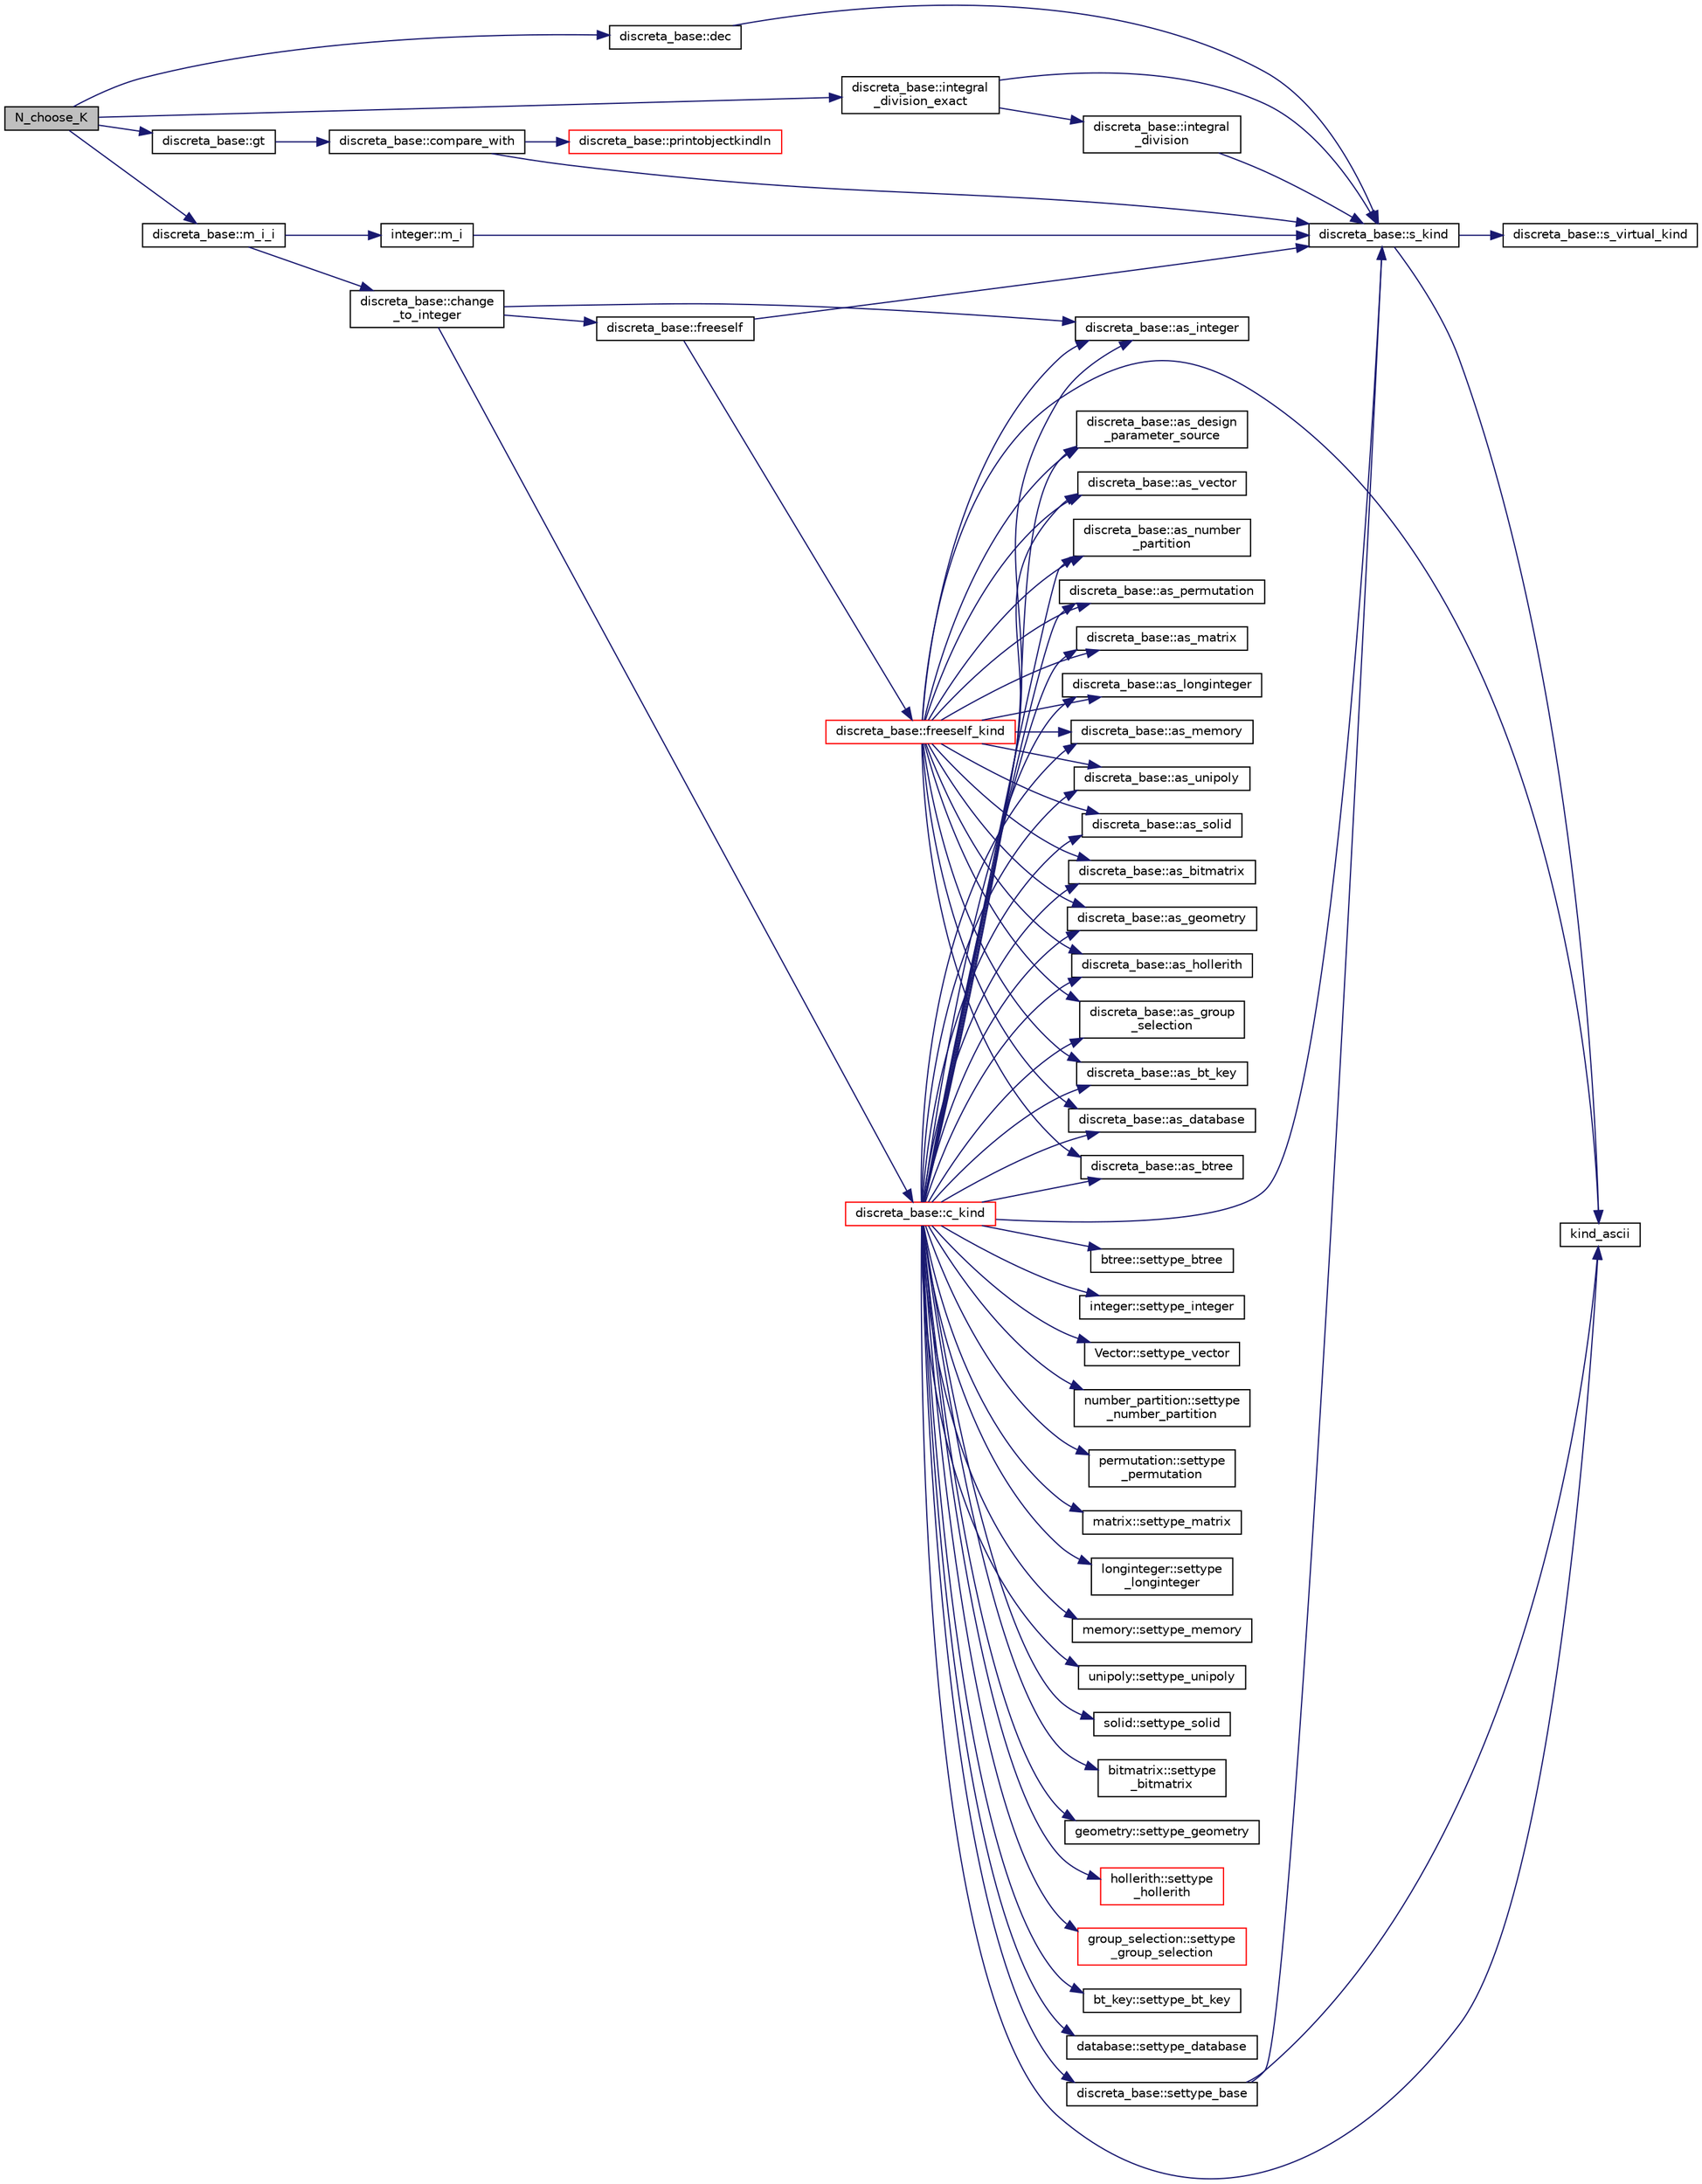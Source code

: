 digraph "N_choose_K"
{
  edge [fontname="Helvetica",fontsize="10",labelfontname="Helvetica",labelfontsize="10"];
  node [fontname="Helvetica",fontsize="10",shape=record];
  rankdir="LR";
  Node3381 [label="N_choose_K",height=0.2,width=0.4,color="black", fillcolor="grey75", style="filled", fontcolor="black"];
  Node3381 -> Node3382 [color="midnightblue",fontsize="10",style="solid",fontname="Helvetica"];
  Node3382 [label="discreta_base::m_i_i",height=0.2,width=0.4,color="black", fillcolor="white", style="filled",URL="$d7/d71/classdiscreta__base.html#aa231464a9d4bc233f66608021c9ad997"];
  Node3382 -> Node3383 [color="midnightblue",fontsize="10",style="solid",fontname="Helvetica"];
  Node3383 [label="discreta_base::change\l_to_integer",height=0.2,width=0.4,color="black", fillcolor="white", style="filled",URL="$d7/d71/classdiscreta__base.html#a58a5a5bd8f8e6f2dd7b4483b66dc7bb9"];
  Node3383 -> Node3384 [color="midnightblue",fontsize="10",style="solid",fontname="Helvetica"];
  Node3384 [label="discreta_base::freeself",height=0.2,width=0.4,color="black", fillcolor="white", style="filled",URL="$d7/d71/classdiscreta__base.html#a9a3c9501a562293b5667c11b9174d6e5"];
  Node3384 -> Node3385 [color="midnightblue",fontsize="10",style="solid",fontname="Helvetica"];
  Node3385 [label="discreta_base::freeself_kind",height=0.2,width=0.4,color="red", fillcolor="white", style="filled",URL="$d7/d71/classdiscreta__base.html#a63a23ada2165b3838fab719ed458cec8"];
  Node3385 -> Node3393 [color="midnightblue",fontsize="10",style="solid",fontname="Helvetica"];
  Node3393 [label="discreta_base::as_integer",height=0.2,width=0.4,color="black", fillcolor="white", style="filled",URL="$d7/d71/classdiscreta__base.html#a00d7691eaf874fd283d942692fe8dd26"];
  Node3385 -> Node3395 [color="midnightblue",fontsize="10",style="solid",fontname="Helvetica"];
  Node3395 [label="discreta_base::as_vector",height=0.2,width=0.4,color="black", fillcolor="white", style="filled",URL="$d7/d71/classdiscreta__base.html#a7bdd6cae39c380b128ee9e17e42cf020"];
  Node3385 -> Node3398 [color="midnightblue",fontsize="10",style="solid",fontname="Helvetica"];
  Node3398 [label="discreta_base::as_number\l_partition",height=0.2,width=0.4,color="black", fillcolor="white", style="filled",URL="$d7/d71/classdiscreta__base.html#a307aa09de0e925d46697707968ffab00"];
  Node3385 -> Node3400 [color="midnightblue",fontsize="10",style="solid",fontname="Helvetica"];
  Node3400 [label="discreta_base::as_permutation",height=0.2,width=0.4,color="black", fillcolor="white", style="filled",URL="$d7/d71/classdiscreta__base.html#aa4e72f36a82984239b12ae831e131098"];
  Node3385 -> Node3402 [color="midnightblue",fontsize="10",style="solid",fontname="Helvetica"];
  Node3402 [label="discreta_base::as_matrix",height=0.2,width=0.4,color="black", fillcolor="white", style="filled",URL="$d7/d71/classdiscreta__base.html#ae4d7f56d917a4707b838fbffde6467ff"];
  Node3385 -> Node3405 [color="midnightblue",fontsize="10",style="solid",fontname="Helvetica"];
  Node3405 [label="discreta_base::as_longinteger",height=0.2,width=0.4,color="black", fillcolor="white", style="filled",URL="$d7/d71/classdiscreta__base.html#a20a094639eb711b10c8694c51937f7cd"];
  Node3385 -> Node3408 [color="midnightblue",fontsize="10",style="solid",fontname="Helvetica"];
  Node3408 [label="discreta_base::as_memory",height=0.2,width=0.4,color="black", fillcolor="white", style="filled",URL="$d7/d71/classdiscreta__base.html#ad94b2d7dce0cd4fa22db57f6e79c4bd2"];
  Node3385 -> Node3410 [color="midnightblue",fontsize="10",style="solid",fontname="Helvetica"];
  Node3410 [label="discreta_base::as_unipoly",height=0.2,width=0.4,color="black", fillcolor="white", style="filled",URL="$d7/d71/classdiscreta__base.html#ad50d8027f039fe5c2478cddb243adc9d"];
  Node3385 -> Node3412 [color="midnightblue",fontsize="10",style="solid",fontname="Helvetica"];
  Node3412 [label="discreta_base::as_solid",height=0.2,width=0.4,color="black", fillcolor="white", style="filled",URL="$d7/d71/classdiscreta__base.html#a1fc5f2b85ec97ab0a69dd64903c970a5"];
  Node3385 -> Node3414 [color="midnightblue",fontsize="10",style="solid",fontname="Helvetica"];
  Node3414 [label="discreta_base::as_bitmatrix",height=0.2,width=0.4,color="black", fillcolor="white", style="filled",URL="$d7/d71/classdiscreta__base.html#a071ad54ea8ef6c9d1d15f532e5a76df6"];
  Node3385 -> Node3416 [color="midnightblue",fontsize="10",style="solid",fontname="Helvetica"];
  Node3416 [label="discreta_base::as_geometry",height=0.2,width=0.4,color="black", fillcolor="white", style="filled",URL="$d7/d71/classdiscreta__base.html#a38fc7b4cdd830703e9d87354b79bc5c8"];
  Node3385 -> Node3418 [color="midnightblue",fontsize="10",style="solid",fontname="Helvetica"];
  Node3418 [label="discreta_base::as_hollerith",height=0.2,width=0.4,color="black", fillcolor="white", style="filled",URL="$d7/d71/classdiscreta__base.html#a3e66f82711f314710107e2f29e589690"];
  Node3385 -> Node3420 [color="midnightblue",fontsize="10",style="solid",fontname="Helvetica"];
  Node3420 [label="discreta_base::as_group\l_selection",height=0.2,width=0.4,color="black", fillcolor="white", style="filled",URL="$d7/d71/classdiscreta__base.html#aae1bac4883c567718bef9fb610abbdc8"];
  Node3385 -> Node3422 [color="midnightblue",fontsize="10",style="solid",fontname="Helvetica"];
  Node3422 [label="discreta_base::as_bt_key",height=0.2,width=0.4,color="black", fillcolor="white", style="filled",URL="$d7/d71/classdiscreta__base.html#a2734c6e08dca17cf6588bd5064ec1b9f"];
  Node3385 -> Node3424 [color="midnightblue",fontsize="10",style="solid",fontname="Helvetica"];
  Node3424 [label="discreta_base::as_database",height=0.2,width=0.4,color="black", fillcolor="white", style="filled",URL="$d7/d71/classdiscreta__base.html#ab055d39d58210a2b03ba3d33703b09a9"];
  Node3385 -> Node3426 [color="midnightblue",fontsize="10",style="solid",fontname="Helvetica"];
  Node3426 [label="discreta_base::as_btree",height=0.2,width=0.4,color="black", fillcolor="white", style="filled",URL="$d7/d71/classdiscreta__base.html#a78e76674cef2ec113c17989c11288778"];
  Node3385 -> Node3428 [color="midnightblue",fontsize="10",style="solid",fontname="Helvetica"];
  Node3428 [label="discreta_base::as_design\l_parameter_source",height=0.2,width=0.4,color="black", fillcolor="white", style="filled",URL="$d7/d71/classdiscreta__base.html#a59cbf837c6582ded5bc586265d13d81a"];
  Node3385 -> Node3389 [color="midnightblue",fontsize="10",style="solid",fontname="Helvetica"];
  Node3389 [label="kind_ascii",height=0.2,width=0.4,color="black", fillcolor="white", style="filled",URL="$d9/d60/discreta_8h.html#ad0ce825a9f29bc6cec27e1b64cfe27bf"];
  Node3384 -> Node3387 [color="midnightblue",fontsize="10",style="solid",fontname="Helvetica"];
  Node3387 [label="discreta_base::s_kind",height=0.2,width=0.4,color="black", fillcolor="white", style="filled",URL="$d7/d71/classdiscreta__base.html#a8a830025c74adbbc3362418a7c2ba157"];
  Node3387 -> Node3388 [color="midnightblue",fontsize="10",style="solid",fontname="Helvetica"];
  Node3388 [label="discreta_base::s_virtual_kind",height=0.2,width=0.4,color="black", fillcolor="white", style="filled",URL="$d7/d71/classdiscreta__base.html#a52778a6d6943a468be083d0785d418fb"];
  Node3387 -> Node3389 [color="midnightblue",fontsize="10",style="solid",fontname="Helvetica"];
  Node3383 -> Node3432 [color="midnightblue",fontsize="10",style="solid",fontname="Helvetica"];
  Node3432 [label="discreta_base::c_kind",height=0.2,width=0.4,color="red", fillcolor="white", style="filled",URL="$d7/d71/classdiscreta__base.html#adc2ff61589c2d083688e7a43f333cb62"];
  Node3432 -> Node3433 [color="midnightblue",fontsize="10",style="solid",fontname="Helvetica"];
  Node3433 [label="discreta_base::settype_base",height=0.2,width=0.4,color="black", fillcolor="white", style="filled",URL="$d7/d71/classdiscreta__base.html#a4f42899a89447d1c3993ea07c38f8ad4"];
  Node3433 -> Node3387 [color="midnightblue",fontsize="10",style="solid",fontname="Helvetica"];
  Node3433 -> Node3389 [color="midnightblue",fontsize="10",style="solid",fontname="Helvetica"];
  Node3432 -> Node3393 [color="midnightblue",fontsize="10",style="solid",fontname="Helvetica"];
  Node3432 -> Node3434 [color="midnightblue",fontsize="10",style="solid",fontname="Helvetica"];
  Node3434 [label="integer::settype_integer",height=0.2,width=0.4,color="black", fillcolor="white", style="filled",URL="$d0/de5/classinteger.html#a6265c65ef311229acd513d748faba796"];
  Node3432 -> Node3395 [color="midnightblue",fontsize="10",style="solid",fontname="Helvetica"];
  Node3432 -> Node3435 [color="midnightblue",fontsize="10",style="solid",fontname="Helvetica"];
  Node3435 [label="Vector::settype_vector",height=0.2,width=0.4,color="black", fillcolor="white", style="filled",URL="$d5/db2/class_vector.html#a34e0d00b18c051f23904a8429fa6c8b4"];
  Node3432 -> Node3398 [color="midnightblue",fontsize="10",style="solid",fontname="Helvetica"];
  Node3432 -> Node3436 [color="midnightblue",fontsize="10",style="solid",fontname="Helvetica"];
  Node3436 [label="number_partition::settype\l_number_partition",height=0.2,width=0.4,color="black", fillcolor="white", style="filled",URL="$df/d50/classnumber__partition.html#a3aaec1b557758f643ffc8555bbc358be"];
  Node3432 -> Node3400 [color="midnightblue",fontsize="10",style="solid",fontname="Helvetica"];
  Node3432 -> Node3437 [color="midnightblue",fontsize="10",style="solid",fontname="Helvetica"];
  Node3437 [label="permutation::settype\l_permutation",height=0.2,width=0.4,color="black", fillcolor="white", style="filled",URL="$d0/d08/classpermutation.html#af1eea29f86195cede9562e444664c28c"];
  Node3432 -> Node3402 [color="midnightblue",fontsize="10",style="solid",fontname="Helvetica"];
  Node3432 -> Node3438 [color="midnightblue",fontsize="10",style="solid",fontname="Helvetica"];
  Node3438 [label="matrix::settype_matrix",height=0.2,width=0.4,color="black", fillcolor="white", style="filled",URL="$d1/d8d/classmatrix.html#a1780283a64a789e4084d792683d276bb"];
  Node3432 -> Node3405 [color="midnightblue",fontsize="10",style="solid",fontname="Helvetica"];
  Node3432 -> Node3439 [color="midnightblue",fontsize="10",style="solid",fontname="Helvetica"];
  Node3439 [label="longinteger::settype\l_longinteger",height=0.2,width=0.4,color="black", fillcolor="white", style="filled",URL="$d3/d71/classlonginteger.html#ae5f811ece8df31b9ff114368a18e1dc5"];
  Node3432 -> Node3408 [color="midnightblue",fontsize="10",style="solid",fontname="Helvetica"];
  Node3432 -> Node3440 [color="midnightblue",fontsize="10",style="solid",fontname="Helvetica"];
  Node3440 [label="memory::settype_memory",height=0.2,width=0.4,color="black", fillcolor="white", style="filled",URL="$d8/d99/classmemory.html#a33aae277f9b8fe36b02e9d5da895451b"];
  Node3432 -> Node3410 [color="midnightblue",fontsize="10",style="solid",fontname="Helvetica"];
  Node3432 -> Node3441 [color="midnightblue",fontsize="10",style="solid",fontname="Helvetica"];
  Node3441 [label="unipoly::settype_unipoly",height=0.2,width=0.4,color="black", fillcolor="white", style="filled",URL="$d1/d89/classunipoly.html#a8db854fcc85c5e1150b1f1b1c005c95b"];
  Node3432 -> Node3412 [color="midnightblue",fontsize="10",style="solid",fontname="Helvetica"];
  Node3432 -> Node3442 [color="midnightblue",fontsize="10",style="solid",fontname="Helvetica"];
  Node3442 [label="solid::settype_solid",height=0.2,width=0.4,color="black", fillcolor="white", style="filled",URL="$d8/def/classsolid.html#a775bd4821f75a8aee4ea3d4335ff90e0"];
  Node3432 -> Node3414 [color="midnightblue",fontsize="10",style="solid",fontname="Helvetica"];
  Node3432 -> Node3443 [color="midnightblue",fontsize="10",style="solid",fontname="Helvetica"];
  Node3443 [label="bitmatrix::settype\l_bitmatrix",height=0.2,width=0.4,color="black", fillcolor="white", style="filled",URL="$de/dc8/classbitmatrix.html#acb571d947f9526665ebbdc0ce3e2a973"];
  Node3432 -> Node3416 [color="midnightblue",fontsize="10",style="solid",fontname="Helvetica"];
  Node3432 -> Node3444 [color="midnightblue",fontsize="10",style="solid",fontname="Helvetica"];
  Node3444 [label="geometry::settype_geometry",height=0.2,width=0.4,color="black", fillcolor="white", style="filled",URL="$da/d44/classgeometry.html#ab4a336baba6a3f56f5ffa053a5be5ba7"];
  Node3432 -> Node3418 [color="midnightblue",fontsize="10",style="solid",fontname="Helvetica"];
  Node3432 -> Node3445 [color="midnightblue",fontsize="10",style="solid",fontname="Helvetica"];
  Node3445 [label="hollerith::settype\l_hollerith",height=0.2,width=0.4,color="red", fillcolor="white", style="filled",URL="$d8/d99/classhollerith.html#a23bbd4acfc88a0e90f1245f243f51f76"];
  Node3432 -> Node3420 [color="midnightblue",fontsize="10",style="solid",fontname="Helvetica"];
  Node3432 -> Node3447 [color="midnightblue",fontsize="10",style="solid",fontname="Helvetica"];
  Node3447 [label="group_selection::settype\l_group_selection",height=0.2,width=0.4,color="red", fillcolor="white", style="filled",URL="$d6/db0/classgroup__selection.html#a015ed73b7b8d784bedd4d11ac1fc0ec1"];
  Node3432 -> Node3422 [color="midnightblue",fontsize="10",style="solid",fontname="Helvetica"];
  Node3432 -> Node3450 [color="midnightblue",fontsize="10",style="solid",fontname="Helvetica"];
  Node3450 [label="bt_key::settype_bt_key",height=0.2,width=0.4,color="black", fillcolor="white", style="filled",URL="$d1/de5/classbt__key.html#a352bb10beb7c789d8d29373035824800"];
  Node3432 -> Node3424 [color="midnightblue",fontsize="10",style="solid",fontname="Helvetica"];
  Node3432 -> Node3451 [color="midnightblue",fontsize="10",style="solid",fontname="Helvetica"];
  Node3451 [label="database::settype_database",height=0.2,width=0.4,color="black", fillcolor="white", style="filled",URL="$db/d72/classdatabase.html#a014639aa001462e480eb1f3984839b72"];
  Node3432 -> Node3426 [color="midnightblue",fontsize="10",style="solid",fontname="Helvetica"];
  Node3432 -> Node3452 [color="midnightblue",fontsize="10",style="solid",fontname="Helvetica"];
  Node3452 [label="btree::settype_btree",height=0.2,width=0.4,color="black", fillcolor="white", style="filled",URL="$dd/db0/classbtree.html#a5a1b9773c848908a6050cc733d2d9780"];
  Node3432 -> Node3428 [color="midnightblue",fontsize="10",style="solid",fontname="Helvetica"];
  Node3432 -> Node3389 [color="midnightblue",fontsize="10",style="solid",fontname="Helvetica"];
  Node3432 -> Node3387 [color="midnightblue",fontsize="10",style="solid",fontname="Helvetica"];
  Node3383 -> Node3393 [color="midnightblue",fontsize="10",style="solid",fontname="Helvetica"];
  Node3382 -> Node3455 [color="midnightblue",fontsize="10",style="solid",fontname="Helvetica"];
  Node3455 [label="integer::m_i",height=0.2,width=0.4,color="black", fillcolor="white", style="filled",URL="$d0/de5/classinteger.html#a869091f0a0f35f5354c8c4a70250e8a9"];
  Node3455 -> Node3387 [color="midnightblue",fontsize="10",style="solid",fontname="Helvetica"];
  Node3381 -> Node3456 [color="midnightblue",fontsize="10",style="solid",fontname="Helvetica"];
  Node3456 [label="discreta_base::gt",height=0.2,width=0.4,color="black", fillcolor="white", style="filled",URL="$d7/d71/classdiscreta__base.html#ac7dbe66505d512c802c0698c13b05605"];
  Node3456 -> Node3457 [color="midnightblue",fontsize="10",style="solid",fontname="Helvetica"];
  Node3457 [label="discreta_base::compare_with",height=0.2,width=0.4,color="black", fillcolor="white", style="filled",URL="$d7/d71/classdiscreta__base.html#a3818444c4301d0b7ed47c3b850ea6c60"];
  Node3457 -> Node3387 [color="midnightblue",fontsize="10",style="solid",fontname="Helvetica"];
  Node3457 -> Node3390 [color="midnightblue",fontsize="10",style="solid",fontname="Helvetica"];
  Node3390 [label="discreta_base::printobjectkindln",height=0.2,width=0.4,color="red", fillcolor="white", style="filled",URL="$d7/d71/classdiscreta__base.html#a677ccc8f392ebedde05e453f8cf59559"];
  Node3381 -> Node3458 [color="midnightblue",fontsize="10",style="solid",fontname="Helvetica"];
  Node3458 [label="discreta_base::dec",height=0.2,width=0.4,color="black", fillcolor="white", style="filled",URL="$d7/d71/classdiscreta__base.html#a11449a5cfa7dc5f5600e012517af6f0f"];
  Node3458 -> Node3387 [color="midnightblue",fontsize="10",style="solid",fontname="Helvetica"];
  Node3381 -> Node3459 [color="midnightblue",fontsize="10",style="solid",fontname="Helvetica"];
  Node3459 [label="discreta_base::integral\l_division_exact",height=0.2,width=0.4,color="black", fillcolor="white", style="filled",URL="$d7/d71/classdiscreta__base.html#a77aa5f7ddec1f6baa8fb39fa16f479af"];
  Node3459 -> Node3387 [color="midnightblue",fontsize="10",style="solid",fontname="Helvetica"];
  Node3459 -> Node3460 [color="midnightblue",fontsize="10",style="solid",fontname="Helvetica"];
  Node3460 [label="discreta_base::integral\l_division",height=0.2,width=0.4,color="black", fillcolor="white", style="filled",URL="$d7/d71/classdiscreta__base.html#a92b3001ac35af9185b316c0d8f89070e"];
  Node3460 -> Node3387 [color="midnightblue",fontsize="10",style="solid",fontname="Helvetica"];
}
